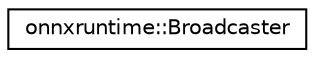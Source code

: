 digraph "Graphical Class Hierarchy"
{
  edge [fontname="Helvetica",fontsize="10",labelfontname="Helvetica",labelfontsize="10"];
  node [fontname="Helvetica",fontsize="10",shape=record];
  rankdir="LR";
  Node0 [label="onnxruntime::Broadcaster",height=0.2,width=0.4,color="black", fillcolor="white", style="filled",URL="$structonnxruntime_1_1Broadcaster.html"];
}
